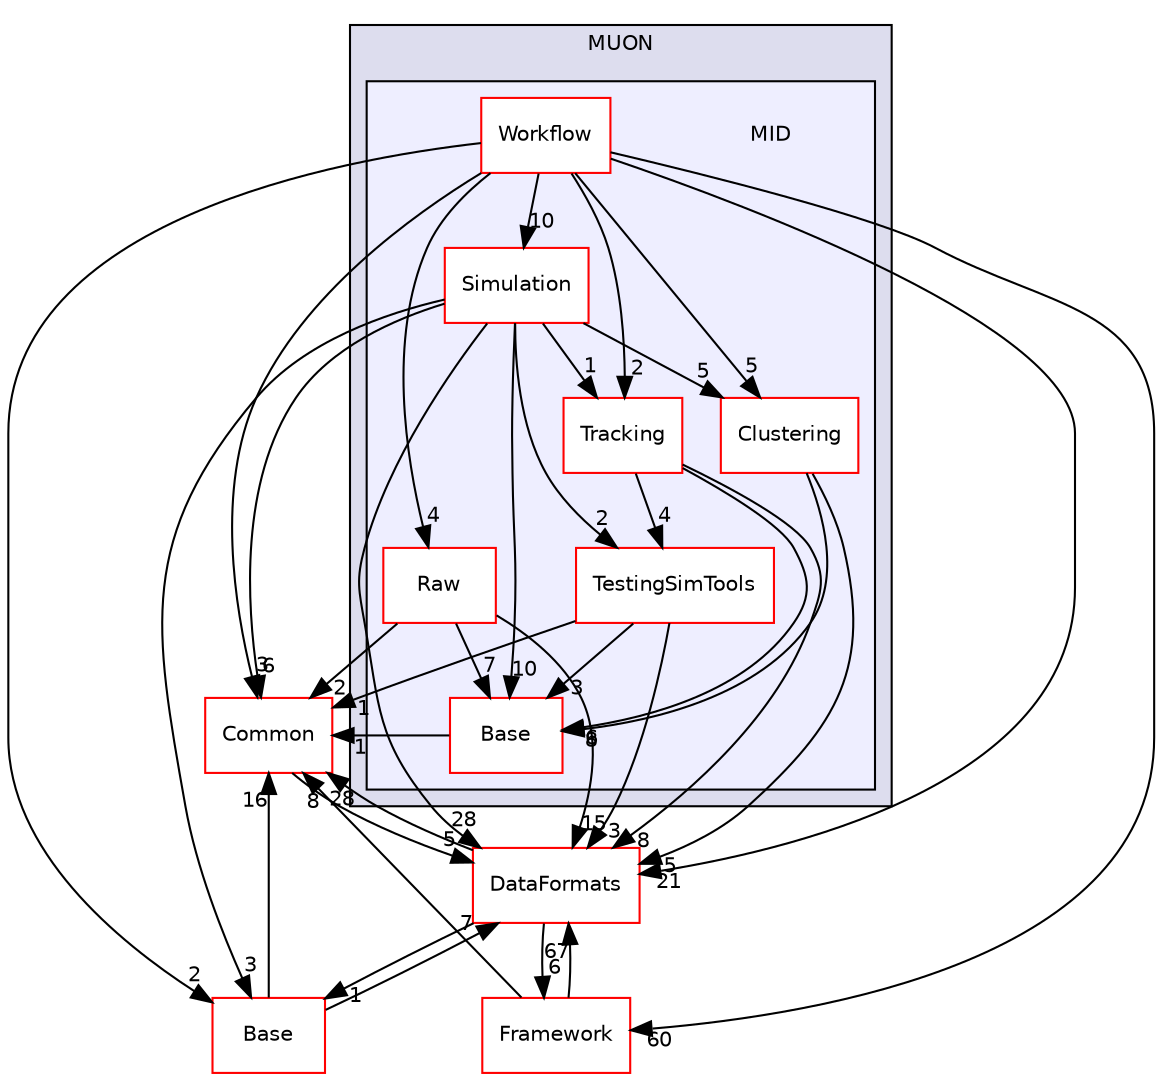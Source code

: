 digraph "/home/travis/build/AliceO2Group/AliceO2/Detectors/MUON/MID" {
  bgcolor=transparent;
  compound=true
  node [ fontsize="10", fontname="Helvetica"];
  edge [ labelfontsize="10", labelfontname="Helvetica"];
  subgraph clusterdir_1cc233fd3b1202b9dad36810b41b97af {
    graph [ bgcolor="#ddddee", pencolor="black", label="MUON" fontname="Helvetica", fontsize="10", URL="dir_1cc233fd3b1202b9dad36810b41b97af.html"]
  subgraph clusterdir_9e24c537087392bd208449d0b48c466c {
    graph [ bgcolor="#eeeeff", pencolor="black", label="" URL="dir_9e24c537087392bd208449d0b48c466c.html"];
    dir_9e24c537087392bd208449d0b48c466c [shape=plaintext label="MID"];
    dir_b5547b1068d53f0f904ee5a2a84992af [shape=box label="Base" color="red" fillcolor="white" style="filled" URL="dir_b5547b1068d53f0f904ee5a2a84992af.html"];
    dir_754f2fe7806627988f6bd801b7f2fe5b [shape=box label="Clustering" color="red" fillcolor="white" style="filled" URL="dir_754f2fe7806627988f6bd801b7f2fe5b.html"];
    dir_55bb03bc4479a61c5f6db133927cb48c [shape=box label="Raw" color="red" fillcolor="white" style="filled" URL="dir_55bb03bc4479a61c5f6db133927cb48c.html"];
    dir_2810eaf0225063d73e08d8eeeb8a37b8 [shape=box label="Simulation" color="red" fillcolor="white" style="filled" URL="dir_2810eaf0225063d73e08d8eeeb8a37b8.html"];
    dir_3ffb816f6d71c6665c34f0fe3ab9978a [shape=box label="TestingSimTools" color="red" fillcolor="white" style="filled" URL="dir_3ffb816f6d71c6665c34f0fe3ab9978a.html"];
    dir_c6781640d5720511e35c6e7f87460ee7 [shape=box label="Tracking" color="red" fillcolor="white" style="filled" URL="dir_c6781640d5720511e35c6e7f87460ee7.html"];
    dir_541a9f579a56d3c8f641580c9f97913d [shape=box label="Workflow" color="red" fillcolor="white" style="filled" URL="dir_541a9f579a56d3c8f641580c9f97913d.html"];
  }
  }
  dir_4ab6b4cc6a7edbff49100e9123df213f [shape=box label="Common" color="red" URL="dir_4ab6b4cc6a7edbff49100e9123df213f.html"];
  dir_37c90836491b695b472bf98d1be8336b [shape=box label="Base" color="red" URL="dir_37c90836491b695b472bf98d1be8336b.html"];
  dir_bcbb2cf9a3d3d83e5515c82071a07177 [shape=box label="Framework" color="red" URL="dir_bcbb2cf9a3d3d83e5515c82071a07177.html"];
  dir_2171f7ec022c5423887b07c69b2f5b48 [shape=box label="DataFormats" color="red" URL="dir_2171f7ec022c5423887b07c69b2f5b48.html"];
  dir_4ab6b4cc6a7edbff49100e9123df213f->dir_2171f7ec022c5423887b07c69b2f5b48 [headlabel="5", labeldistance=1.5 headhref="dir_000009_000052.html"];
  dir_754f2fe7806627988f6bd801b7f2fe5b->dir_b5547b1068d53f0f904ee5a2a84992af [headlabel="8", labeldistance=1.5 headhref="dir_000326_000453.html"];
  dir_754f2fe7806627988f6bd801b7f2fe5b->dir_2171f7ec022c5423887b07c69b2f5b48 [headlabel="5", labeldistance=1.5 headhref="dir_000326_000052.html"];
  dir_37c90836491b695b472bf98d1be8336b->dir_4ab6b4cc6a7edbff49100e9123df213f [headlabel="16", labeldistance=1.5 headhref="dir_000248_000009.html"];
  dir_37c90836491b695b472bf98d1be8336b->dir_2171f7ec022c5423887b07c69b2f5b48 [headlabel="7", labeldistance=1.5 headhref="dir_000248_000052.html"];
  dir_541a9f579a56d3c8f641580c9f97913d->dir_4ab6b4cc6a7edbff49100e9123df213f [headlabel="3", labeldistance=1.5 headhref="dir_000339_000009.html"];
  dir_541a9f579a56d3c8f641580c9f97913d->dir_754f2fe7806627988f6bd801b7f2fe5b [headlabel="5", labeldistance=1.5 headhref="dir_000339_000326.html"];
  dir_541a9f579a56d3c8f641580c9f97913d->dir_37c90836491b695b472bf98d1be8336b [headlabel="2", labeldistance=1.5 headhref="dir_000339_000248.html"];
  dir_541a9f579a56d3c8f641580c9f97913d->dir_55bb03bc4479a61c5f6db133927cb48c [headlabel="4", labeldistance=1.5 headhref="dir_000339_000329.html"];
  dir_541a9f579a56d3c8f641580c9f97913d->dir_2810eaf0225063d73e08d8eeeb8a37b8 [headlabel="10", labeldistance=1.5 headhref="dir_000339_000169.html"];
  dir_541a9f579a56d3c8f641580c9f97913d->dir_c6781640d5720511e35c6e7f87460ee7 [headlabel="2", labeldistance=1.5 headhref="dir_000339_000435.html"];
  dir_541a9f579a56d3c8f641580c9f97913d->dir_bcbb2cf9a3d3d83e5515c82071a07177 [headlabel="60", labeldistance=1.5 headhref="dir_000339_000028.html"];
  dir_541a9f579a56d3c8f641580c9f97913d->dir_2171f7ec022c5423887b07c69b2f5b48 [headlabel="21", labeldistance=1.5 headhref="dir_000339_000052.html"];
  dir_55bb03bc4479a61c5f6db133927cb48c->dir_4ab6b4cc6a7edbff49100e9123df213f [headlabel="2", labeldistance=1.5 headhref="dir_000329_000009.html"];
  dir_55bb03bc4479a61c5f6db133927cb48c->dir_b5547b1068d53f0f904ee5a2a84992af [headlabel="7", labeldistance=1.5 headhref="dir_000329_000453.html"];
  dir_55bb03bc4479a61c5f6db133927cb48c->dir_2171f7ec022c5423887b07c69b2f5b48 [headlabel="15", labeldistance=1.5 headhref="dir_000329_000052.html"];
  dir_2810eaf0225063d73e08d8eeeb8a37b8->dir_4ab6b4cc6a7edbff49100e9123df213f [headlabel="6", labeldistance=1.5 headhref="dir_000169_000009.html"];
  dir_2810eaf0225063d73e08d8eeeb8a37b8->dir_754f2fe7806627988f6bd801b7f2fe5b [headlabel="5", labeldistance=1.5 headhref="dir_000169_000326.html"];
  dir_2810eaf0225063d73e08d8eeeb8a37b8->dir_37c90836491b695b472bf98d1be8336b [headlabel="3", labeldistance=1.5 headhref="dir_000169_000248.html"];
  dir_2810eaf0225063d73e08d8eeeb8a37b8->dir_c6781640d5720511e35c6e7f87460ee7 [headlabel="1", labeldistance=1.5 headhref="dir_000169_000435.html"];
  dir_2810eaf0225063d73e08d8eeeb8a37b8->dir_3ffb816f6d71c6665c34f0fe3ab9978a [headlabel="2", labeldistance=1.5 headhref="dir_000169_000472.html"];
  dir_2810eaf0225063d73e08d8eeeb8a37b8->dir_b5547b1068d53f0f904ee5a2a84992af [headlabel="10", labeldistance=1.5 headhref="dir_000169_000453.html"];
  dir_2810eaf0225063d73e08d8eeeb8a37b8->dir_2171f7ec022c5423887b07c69b2f5b48 [headlabel="28", labeldistance=1.5 headhref="dir_000169_000052.html"];
  dir_c6781640d5720511e35c6e7f87460ee7->dir_3ffb816f6d71c6665c34f0fe3ab9978a [headlabel="4", labeldistance=1.5 headhref="dir_000435_000472.html"];
  dir_c6781640d5720511e35c6e7f87460ee7->dir_b5547b1068d53f0f904ee5a2a84992af [headlabel="6", labeldistance=1.5 headhref="dir_000435_000453.html"];
  dir_c6781640d5720511e35c6e7f87460ee7->dir_2171f7ec022c5423887b07c69b2f5b48 [headlabel="8", labeldistance=1.5 headhref="dir_000435_000052.html"];
  dir_3ffb816f6d71c6665c34f0fe3ab9978a->dir_4ab6b4cc6a7edbff49100e9123df213f [headlabel="1", labeldistance=1.5 headhref="dir_000472_000009.html"];
  dir_3ffb816f6d71c6665c34f0fe3ab9978a->dir_b5547b1068d53f0f904ee5a2a84992af [headlabel="3", labeldistance=1.5 headhref="dir_000472_000453.html"];
  dir_3ffb816f6d71c6665c34f0fe3ab9978a->dir_2171f7ec022c5423887b07c69b2f5b48 [headlabel="3", labeldistance=1.5 headhref="dir_000472_000052.html"];
  dir_b5547b1068d53f0f904ee5a2a84992af->dir_4ab6b4cc6a7edbff49100e9123df213f [headlabel="1", labeldistance=1.5 headhref="dir_000453_000009.html"];
  dir_bcbb2cf9a3d3d83e5515c82071a07177->dir_4ab6b4cc6a7edbff49100e9123df213f [headlabel="8", labeldistance=1.5 headhref="dir_000028_000009.html"];
  dir_bcbb2cf9a3d3d83e5515c82071a07177->dir_2171f7ec022c5423887b07c69b2f5b48 [headlabel="67", labeldistance=1.5 headhref="dir_000028_000052.html"];
  dir_2171f7ec022c5423887b07c69b2f5b48->dir_4ab6b4cc6a7edbff49100e9123df213f [headlabel="28", labeldistance=1.5 headhref="dir_000052_000009.html"];
  dir_2171f7ec022c5423887b07c69b2f5b48->dir_37c90836491b695b472bf98d1be8336b [headlabel="1", labeldistance=1.5 headhref="dir_000052_000248.html"];
  dir_2171f7ec022c5423887b07c69b2f5b48->dir_bcbb2cf9a3d3d83e5515c82071a07177 [headlabel="6", labeldistance=1.5 headhref="dir_000052_000028.html"];
}
